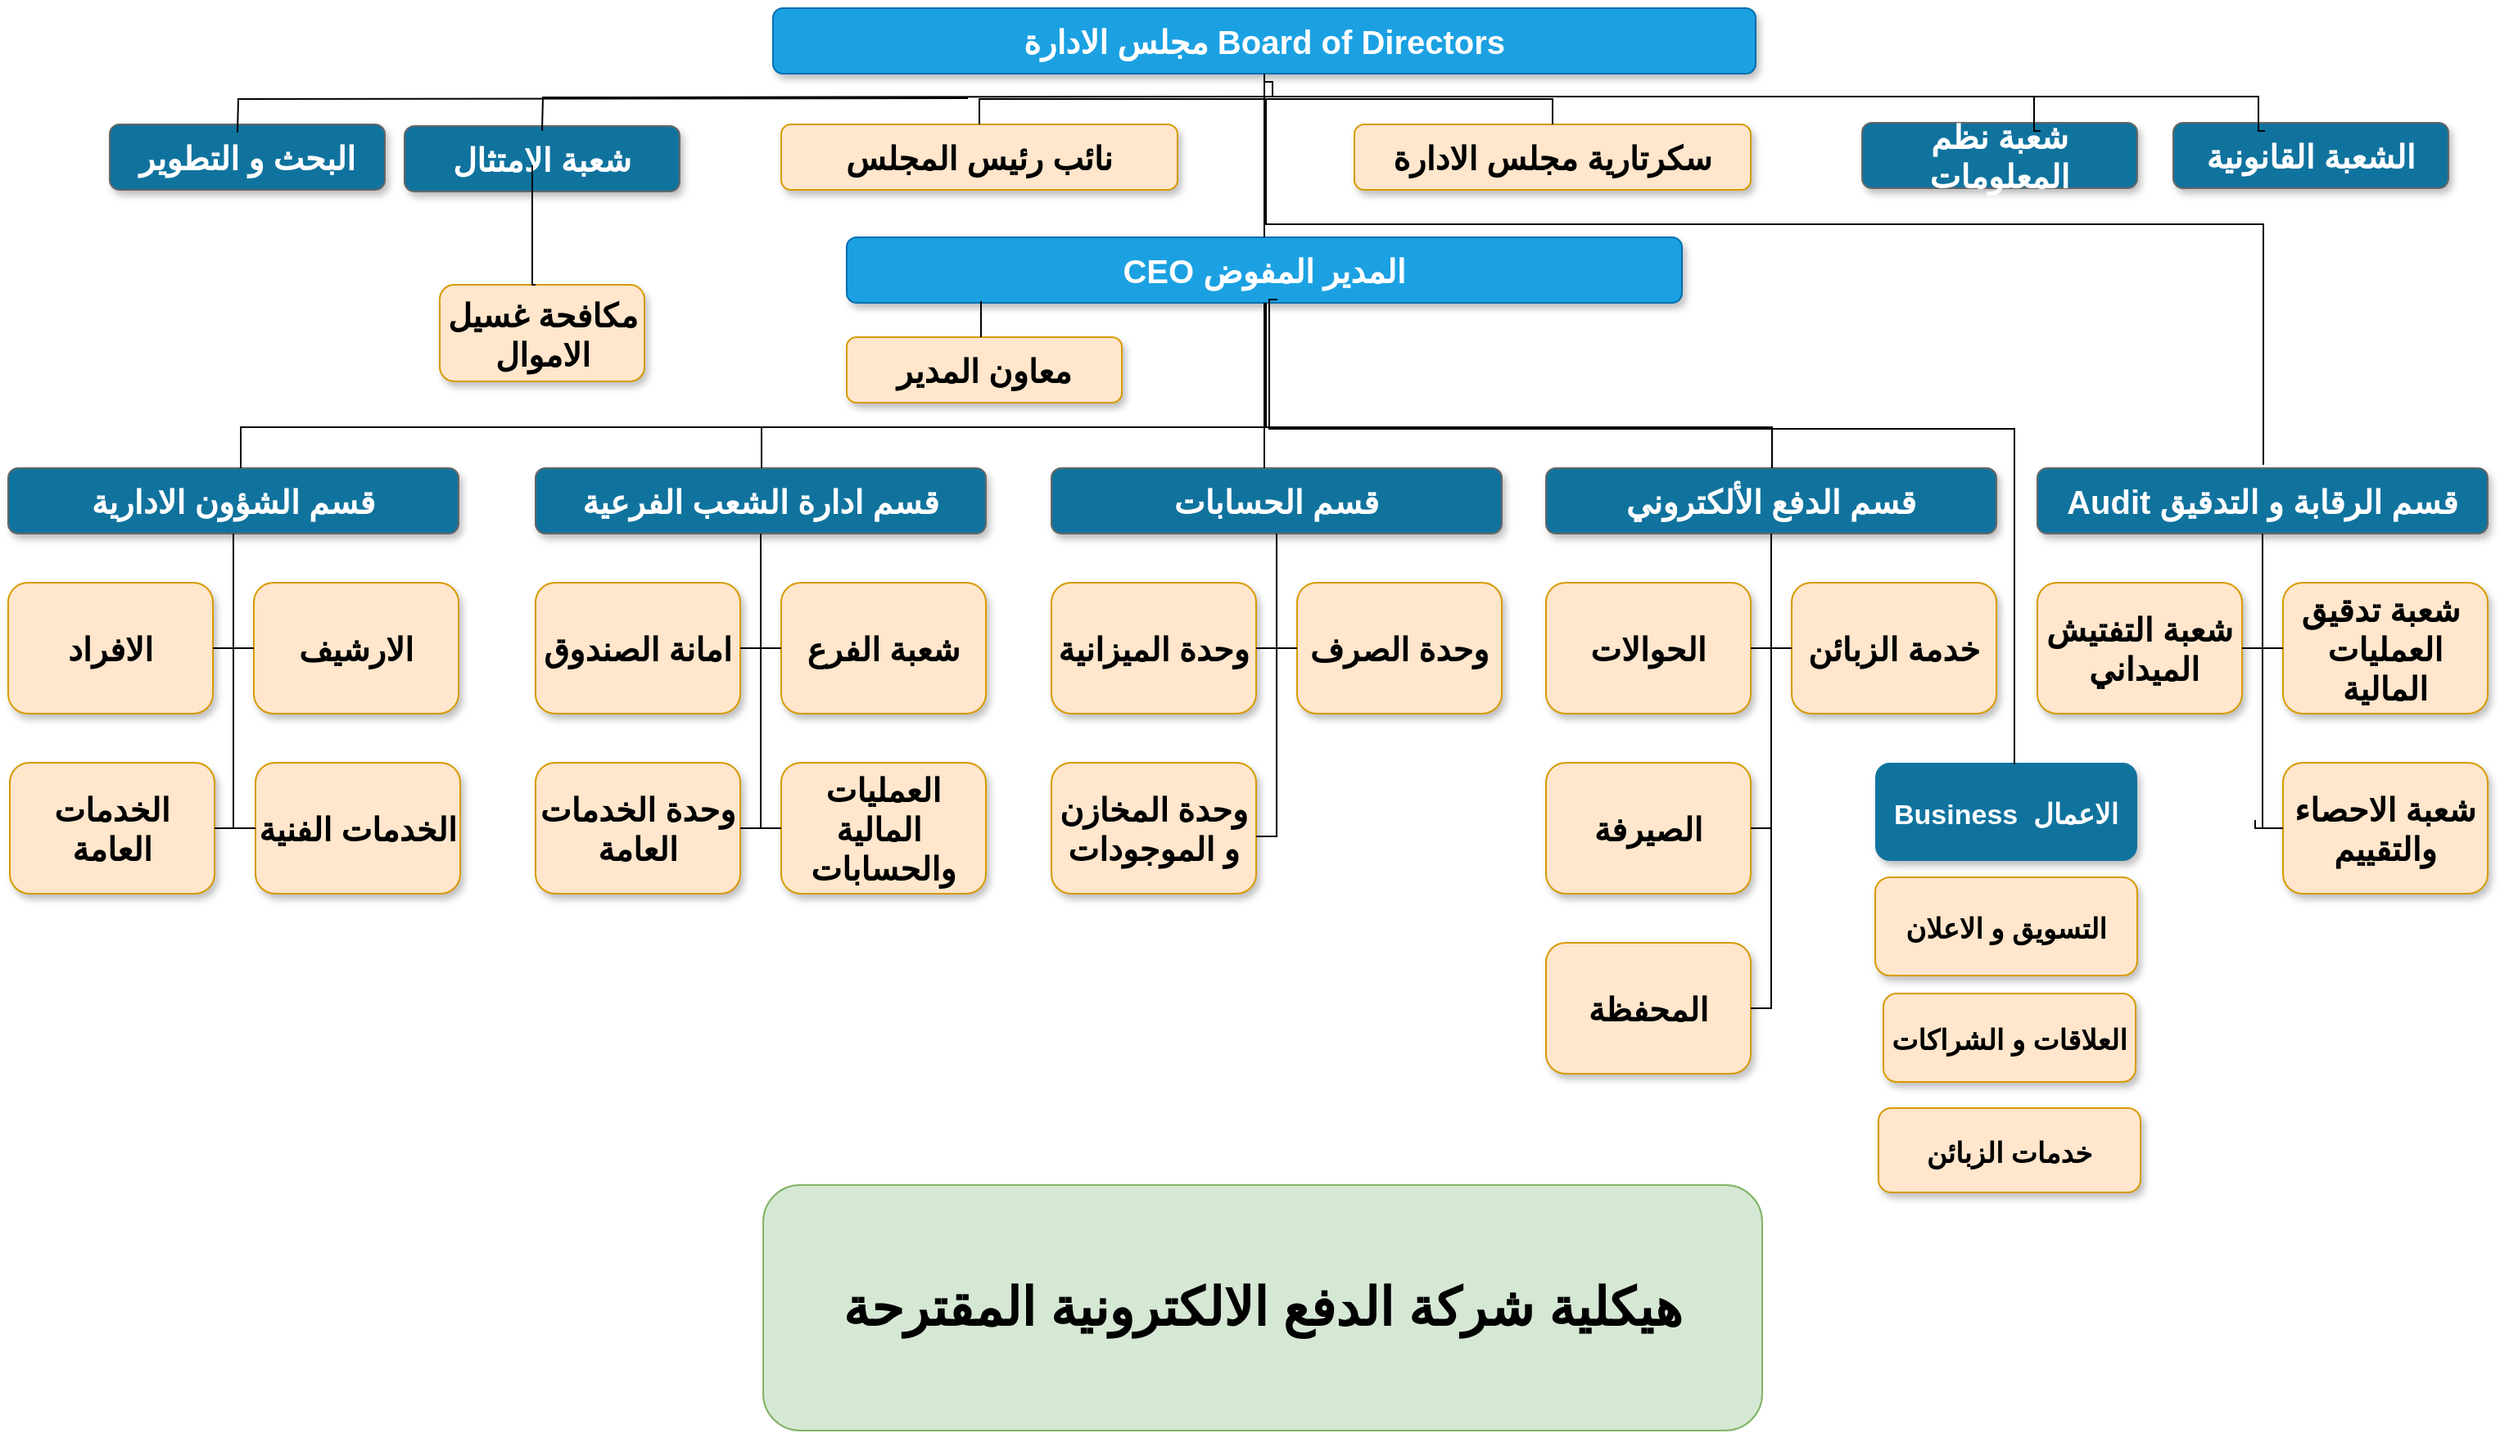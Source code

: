 <mxfile version="23.1.5" type="github">
  <diagram name="Page-1" id="b98fa263-6416-c6ec-5b7d-78bf54ef71d0">
    <mxGraphModel dx="1687" dy="868" grid="1" gridSize="10" guides="1" tooltips="1" connect="1" arrows="1" fold="1" page="1" pageScale="1.5" pageWidth="1169" pageHeight="826" background="none" math="0" shadow="0">
      <root>
        <mxCell id="0" style=";html=1;" />
        <mxCell id="1" style=";html=1;" parent="0" />
        <mxCell id="303ed1de8c2c98b4-2" value="سكرتارية مجلس الادارة" style="whiteSpace=wrap;html=1;rounded=1;shadow=1;strokeWidth=1;fontSize=20;align=center;fillColor=#ffe6cc;strokeColor=#d79b00;fontStyle=1" parent="1" vertex="1">
          <mxGeometry x="940" y="292" width="242" height="40" as="geometry" />
        </mxCell>
        <mxCell id="303ed1de8c2c98b4-3" value="مجلس الادارة&amp;nbsp;Board of Directors" style="whiteSpace=wrap;html=1;rounded=1;shadow=1;strokeWidth=1;fontSize=20;align=center;fillColor=#1ba1e2;strokeColor=#006EAF;fontColor=#ffffff;fontStyle=1" parent="1" vertex="1">
          <mxGeometry x="585" y="221" width="600" height="40" as="geometry" />
        </mxCell>
        <mxCell id="303ed1de8c2c98b4-4" value="CEO المدير المفوض" style="whiteSpace=wrap;html=1;rounded=1;shadow=1;strokeWidth=1;fontSize=20;align=center;fillColor=#1ba1e2;strokeColor=#006EAF;fontColor=#ffffff;fontStyle=1" parent="1" vertex="1">
          <mxGeometry x="630" y="361" width="510" height="40" as="geometry" />
        </mxCell>
        <mxCell id="303ed1de8c2c98b4-5" value="قسم ادارة الشعب الفرعية" style="whiteSpace=wrap;html=1;rounded=1;shadow=1;strokeWidth=1;fontSize=20;align=center;fillColor=#10739E;strokeColor=#666666;fontColor=#FFFFFF;fontStyle=1" parent="1" vertex="1">
          <mxGeometry x="440" y="502" width="275" height="40" as="geometry" />
        </mxCell>
        <mxCell id="303ed1de8c2c98b4-6" value="قسم الحسابات" style="whiteSpace=wrap;html=1;rounded=1;shadow=1;strokeWidth=1;fontSize=20;align=center;fillColor=#10739E;strokeColor=#666666;fontColor=#FFFFFF;fontStyle=1" parent="1" vertex="1">
          <mxGeometry x="755" y="502" width="275" height="40" as="geometry" />
        </mxCell>
        <mxCell id="303ed1de8c2c98b4-7" value="قسم الشؤون الادارية" style="whiteSpace=wrap;html=1;rounded=1;shadow=1;strokeWidth=1;fontSize=20;align=center;fillColor=#10739E;strokeColor=#666666;fontColor=#FFFFFF;fontStyle=1" parent="1" vertex="1">
          <mxGeometry x="118" y="502" width="275" height="40" as="geometry" />
        </mxCell>
        <mxCell id="303ed1de8c2c98b4-8" value="قسم الدفع الألكتروني" style="whiteSpace=wrap;html=1;rounded=1;shadow=1;strokeWidth=1;fontSize=20;align=center;fillColor=#10739E;strokeColor=#666666;fontColor=#FFFFFF;fontStyle=1" parent="1" vertex="1">
          <mxGeometry x="1057" y="502" width="275" height="40" as="geometry" />
        </mxCell>
        <mxCell id="303ed1de8c2c98b4-9" value="Audit قسم الرقابة و التدقيق" style="whiteSpace=wrap;html=1;rounded=1;shadow=1;strokeWidth=1;fontSize=20;align=center;fillColor=#10739E;strokeColor=#666666;fontColor=#FFFFFF;fontStyle=1" parent="1" vertex="1">
          <mxGeometry x="1357" y="502" width="275" height="40" as="geometry" />
        </mxCell>
        <mxCell id="303ed1de8c2c98b4-10" value="امانة الصندوق" style="whiteSpace=wrap;html=1;rounded=1;shadow=1;strokeWidth=1;fontSize=20;align=center;fillColor=#ffe6cc;strokeColor=#d79b00;fontStyle=1" parent="1" vertex="1">
          <mxGeometry x="440" y="572" width="125" height="80" as="geometry" />
        </mxCell>
        <mxCell id="303ed1de8c2c98b4-12" value="شعبة الفرع" style="whiteSpace=wrap;html=1;rounded=1;shadow=1;strokeWidth=1;fontSize=20;align=center;fillColor=#ffe6cc;strokeColor=#d79b00;fontStyle=1" parent="1" vertex="1">
          <mxGeometry x="590" y="572" width="125" height="80" as="geometry" />
        </mxCell>
        <mxCell id="303ed1de8c2c98b4-13" value="وحدة الميزانية" style="whiteSpace=wrap;html=1;rounded=1;shadow=1;strokeWidth=1;fontSize=20;align=center;fillColor=#ffe6cc;strokeColor=#d79b00;fontStyle=1" parent="1" vertex="1">
          <mxGeometry x="755" y="572" width="125" height="80" as="geometry" />
        </mxCell>
        <mxCell id="303ed1de8c2c98b4-14" value="&lt;span style=&quot;font-size: 20px;&quot;&gt;وحدة الصرف&lt;/span&gt;" style="whiteSpace=wrap;html=1;rounded=1;shadow=1;strokeWidth=1;fontSize=20;align=center;fillColor=#ffe6cc;strokeColor=#d79b00;fontStyle=1" parent="1" vertex="1">
          <mxGeometry x="905" y="572" width="125" height="80" as="geometry" />
        </mxCell>
        <mxCell id="303ed1de8c2c98b4-15" value="الافراد" style="whiteSpace=wrap;html=1;rounded=1;shadow=1;strokeWidth=1;fontSize=20;align=center;fillColor=#ffe6cc;strokeColor=#d79b00;fontStyle=1" parent="1" vertex="1">
          <mxGeometry x="118" y="572" width="125" height="80" as="geometry" />
        </mxCell>
        <mxCell id="303ed1de8c2c98b4-16" value="الارشيف" style="whiteSpace=wrap;html=1;rounded=1;shadow=1;strokeWidth=1;fontSize=20;align=center;fillColor=#ffe6cc;strokeColor=#d79b00;fontStyle=1" parent="1" vertex="1">
          <mxGeometry x="268" y="572" width="125" height="80" as="geometry" />
        </mxCell>
        <mxCell id="303ed1de8c2c98b4-17" value="الحوالات" style="whiteSpace=wrap;html=1;rounded=1;shadow=1;strokeWidth=1;fontSize=20;align=center;fillColor=#ffe6cc;strokeColor=#d79b00;fontStyle=1" parent="1" vertex="1">
          <mxGeometry x="1057" y="572" width="125" height="80" as="geometry" />
        </mxCell>
        <mxCell id="303ed1de8c2c98b4-18" value="خدمة الزبائن" style="whiteSpace=wrap;html=1;rounded=1;shadow=1;strokeWidth=1;fontSize=20;align=center;fillColor=#ffe6cc;strokeColor=#d79b00;fontStyle=1" parent="1" vertex="1">
          <mxGeometry x="1207" y="572" width="125" height="80" as="geometry" />
        </mxCell>
        <mxCell id="303ed1de8c2c98b4-19" value="شعبة التفتيش&lt;br style=&quot;font-size: 20px;&quot;&gt;&amp;nbsp;الميداني" style="whiteSpace=wrap;html=1;rounded=1;shadow=1;strokeWidth=1;fontSize=20;align=center;fillColor=#ffe6cc;strokeColor=#d79b00;fontStyle=1" parent="1" vertex="1">
          <mxGeometry x="1357" y="572" width="125" height="80" as="geometry" />
        </mxCell>
        <mxCell id="303ed1de8c2c98b4-20" value="شعبة تدقيق&amp;nbsp;&lt;br style=&quot;font-size: 20px;&quot;&gt;العمليات المالية" style="whiteSpace=wrap;html=1;rounded=1;shadow=1;strokeWidth=1;fontSize=20;align=center;fillColor=#ffe6cc;strokeColor=#d79b00;fontStyle=1" parent="1" vertex="1">
          <mxGeometry x="1507" y="572" width="125" height="80" as="geometry" />
        </mxCell>
        <mxCell id="303ed1de8c2c98b4-21" value="وحدة الخدمات العامة" style="whiteSpace=wrap;html=1;rounded=1;shadow=1;strokeWidth=1;fontSize=20;align=center;fillColor=#ffe6cc;strokeColor=#d79b00;fontStyle=1" parent="1" vertex="1">
          <mxGeometry x="440" y="682" width="125" height="80" as="geometry" />
        </mxCell>
        <mxCell id="303ed1de8c2c98b4-22" value="العمليات المالية&amp;nbsp;&lt;br style=&quot;font-size: 20px;&quot;&gt;والحسابات" style="whiteSpace=wrap;html=1;rounded=1;shadow=1;strokeWidth=1;fontSize=20;align=center;fillColor=#ffe6cc;strokeColor=#d79b00;fontStyle=1" parent="1" vertex="1">
          <mxGeometry x="590" y="682" width="125" height="80" as="geometry" />
        </mxCell>
        <mxCell id="303ed1de8c2c98b4-24" value="&lt;span style=&quot;font-size: 20px;&quot;&gt;وحدة المخازن&lt;br style=&quot;font-size: 20px;&quot;&gt;و الموجودات&lt;br style=&quot;font-size: 20px;&quot;&gt;&lt;/span&gt;" style="whiteSpace=wrap;html=1;rounded=1;shadow=1;strokeWidth=1;fontSize=20;align=center;fillColor=#ffe6cc;strokeColor=#d79b00;fontStyle=1" parent="1" vertex="1">
          <mxGeometry x="755" y="682" width="125" height="80" as="geometry" />
        </mxCell>
        <mxCell id="303ed1de8c2c98b4-27" value="الصيرفة" style="whiteSpace=wrap;html=1;rounded=1;shadow=1;strokeWidth=1;fontSize=20;align=center;fillColor=#ffe6cc;strokeColor=#d79b00;fontStyle=1" parent="1" vertex="1">
          <mxGeometry x="1057" y="682" width="125" height="80" as="geometry" />
        </mxCell>
        <mxCell id="303ed1de8c2c98b4-30" value="&lt;span style=&quot;font-size: 20px;&quot;&gt;شعبة الاحصاء&lt;br style=&quot;font-size: 20px;&quot;&gt;والتقييم&lt;br style=&quot;font-size: 20px;&quot;&gt;&lt;/span&gt;" style="whiteSpace=wrap;html=1;rounded=1;shadow=1;strokeWidth=1;fontSize=20;align=center;fillColor=#ffe6cc;strokeColor=#d79b00;fontStyle=1" parent="1" vertex="1">
          <mxGeometry x="1507" y="682" width="125" height="80" as="geometry" />
        </mxCell>
        <mxCell id="303ed1de8c2c98b4-37" value="&lt;span style=&quot;font-size: 20px;&quot;&gt;المحفظة&lt;/span&gt;" style="whiteSpace=wrap;html=1;rounded=1;shadow=1;strokeWidth=1;fontSize=20;align=center;fillColor=#ffe6cc;strokeColor=#d79b00;fontStyle=1" parent="1" vertex="1">
          <mxGeometry x="1057" y="792" width="125" height="80" as="geometry" />
        </mxCell>
        <mxCell id="303ed1de8c2c98b4-69" value="الخدمات العامة" style="whiteSpace=wrap;html=1;rounded=1;shadow=1;strokeWidth=1;fontSize=20;align=center;fillColor=#ffe6cc;strokeColor=#d79b00;fontStyle=1" parent="1" vertex="1">
          <mxGeometry x="119" y="682" width="125" height="80" as="geometry" />
        </mxCell>
        <mxCell id="303ed1de8c2c98b4-70" value="الخدمات الفنية" style="whiteSpace=wrap;html=1;rounded=1;shadow=1;strokeWidth=1;fontSize=20;align=center;fillColor=#ffe6cc;strokeColor=#d79b00;fontStyle=1" parent="1" vertex="1">
          <mxGeometry x="269" y="682" width="125" height="80" as="geometry" />
        </mxCell>
        <mxCell id="303ed1de8c2c98b4-72" value="نائب رئيس المجلس" style="whiteSpace=wrap;html=1;rounded=1;shadow=1;strokeWidth=1;fontSize=20;align=center;fillColor=#ffe6cc;strokeColor=#d79b00;fontStyle=1" parent="1" vertex="1">
          <mxGeometry x="590" y="292" width="242" height="40" as="geometry" />
        </mxCell>
        <mxCell id="303ed1de8c2c98b4-77" style="edgeStyle=orthogonalEdgeStyle;html=1;startSize=6;endFill=0;endSize=6;strokeWidth=1;fontSize=20;rounded=0;endArrow=none;fontStyle=1" parent="1" source="303ed1de8c2c98b4-72" target="303ed1de8c2c98b4-3" edge="1">
          <mxGeometry relative="1" as="geometry" />
        </mxCell>
        <mxCell id="303ed1de8c2c98b4-78" style="edgeStyle=orthogonalEdgeStyle;html=1;startSize=6;endFill=0;endSize=6;strokeWidth=1;fontSize=20;rounded=0;endArrow=none;fontStyle=1" parent="1" source="303ed1de8c2c98b4-2" target="303ed1de8c2c98b4-3" edge="1">
          <mxGeometry relative="1" as="geometry" />
        </mxCell>
        <mxCell id="303ed1de8c2c98b4-79" style="edgeStyle=orthogonalEdgeStyle;html=1;startSize=6;endFill=0;endSize=6;strokeWidth=1;fontSize=20;rounded=0;endArrow=none;fontStyle=1" parent="1" source="303ed1de8c2c98b4-3" target="303ed1de8c2c98b4-4" edge="1">
          <mxGeometry relative="1" as="geometry" />
        </mxCell>
        <mxCell id="303ed1de8c2c98b4-80" style="edgeStyle=orthogonalEdgeStyle;html=1;startSize=6;endFill=0;endSize=6;strokeWidth=1;fontSize=20;rounded=0;endArrow=none;fontStyle=1" parent="1" source="303ed1de8c2c98b4-4" target="303ed1de8c2c98b4-5" edge="1">
          <mxGeometry relative="1" as="geometry">
            <Array as="points">
              <mxPoint x="886" y="477" />
              <mxPoint x="578" y="477" />
            </Array>
          </mxGeometry>
        </mxCell>
        <mxCell id="303ed1de8c2c98b4-81" style="edgeStyle=elbowEdgeStyle;html=1;startSize=6;endFill=0;endSize=6;strokeWidth=1;fontSize=20;rounded=0;endArrow=none;fontStyle=1" parent="1" source="303ed1de8c2c98b4-4" target="303ed1de8c2c98b4-6" edge="1">
          <mxGeometry relative="1" as="geometry">
            <Array as="points">
              <mxPoint x="885" y="482" />
            </Array>
          </mxGeometry>
        </mxCell>
        <mxCell id="303ed1de8c2c98b4-82" style="edgeStyle=orthogonalEdgeStyle;html=1;startSize=6;endFill=0;endSize=6;strokeWidth=1;fontSize=20;rounded=0;endArrow=none;exitX=0.5;exitY=1;fontStyle=1" parent="1" source="303ed1de8c2c98b4-4" target="303ed1de8c2c98b4-7" edge="1">
          <mxGeometry relative="1" as="geometry">
            <Array as="points">
              <mxPoint x="885" y="477" />
              <mxPoint x="260" y="477" />
            </Array>
          </mxGeometry>
        </mxCell>
        <mxCell id="303ed1de8c2c98b4-83" style="edgeStyle=orthogonalEdgeStyle;html=1;startSize=6;endFill=0;endSize=6;strokeWidth=1;fontSize=20;rounded=0;endArrow=none;fontStyle=1" parent="1" source="303ed1de8c2c98b4-4" target="303ed1de8c2c98b4-8" edge="1">
          <mxGeometry relative="1" as="geometry">
            <Array as="points">
              <mxPoint x="885" y="477" />
              <mxPoint x="1195" y="477" />
            </Array>
          </mxGeometry>
        </mxCell>
        <mxCell id="303ed1de8c2c98b4-84" style="edgeStyle=orthogonalEdgeStyle;html=1;startSize=6;endFill=0;endSize=6;strokeWidth=1;fontSize=20;rounded=0;endArrow=none;fontStyle=1" parent="1" edge="1">
          <mxGeometry relative="1" as="geometry">
            <Array as="points">
              <mxPoint x="886" y="353" />
              <mxPoint x="1495" y="353" />
            </Array>
            <mxPoint x="886" y="277.0" as="sourcePoint" />
            <mxPoint x="1495" y="500" as="targetPoint" />
          </mxGeometry>
        </mxCell>
        <mxCell id="303ed1de8c2c98b4-85" style="edgeStyle=orthogonalEdgeStyle;html=1;startSize=6;endFill=0;endSize=6;strokeWidth=1;fontSize=20;rounded=0;entryX=1;entryY=0.5;endArrow=none;fontStyle=1" parent="1" source="303ed1de8c2c98b4-5" target="303ed1de8c2c98b4-10" edge="1">
          <mxGeometry relative="1" as="geometry">
            <Array as="points">
              <mxPoint x="578" y="612" />
            </Array>
          </mxGeometry>
        </mxCell>
        <mxCell id="303ed1de8c2c98b4-86" style="edgeStyle=orthogonalEdgeStyle;html=1;startSize=6;endFill=0;endSize=6;strokeWidth=1;fontSize=20;rounded=0;entryX=1;entryY=0.5;endArrow=none;fontStyle=1" parent="1" source="303ed1de8c2c98b4-5" target="303ed1de8c2c98b4-21" edge="1">
          <mxGeometry relative="1" as="geometry">
            <Array as="points">
              <mxPoint x="578" y="722" />
            </Array>
          </mxGeometry>
        </mxCell>
        <mxCell id="303ed1de8c2c98b4-89" style="edgeStyle=orthogonalEdgeStyle;html=1;startSize=6;endFill=0;endSize=6;strokeWidth=1;fontSize=20;rounded=0;entryX=0;entryY=0.5;endArrow=none;fontStyle=1" parent="1" source="303ed1de8c2c98b4-5" target="303ed1de8c2c98b4-12" edge="1">
          <mxGeometry relative="1" as="geometry">
            <Array as="points">
              <mxPoint x="578" y="612" />
            </Array>
          </mxGeometry>
        </mxCell>
        <mxCell id="303ed1de8c2c98b4-90" style="edgeStyle=orthogonalEdgeStyle;html=1;startSize=6;endFill=0;endSize=6;strokeWidth=1;fontSize=20;rounded=0;entryX=0;entryY=0.5;endArrow=none;fontStyle=1" parent="1" source="303ed1de8c2c98b4-5" target="303ed1de8c2c98b4-22" edge="1">
          <mxGeometry relative="1" as="geometry">
            <Array as="points">
              <mxPoint x="578" y="722" />
            </Array>
          </mxGeometry>
        </mxCell>
        <mxCell id="303ed1de8c2c98b4-92" style="edgeStyle=orthogonalEdgeStyle;html=1;startSize=6;endFill=0;endSize=6;strokeWidth=1;fontSize=20;rounded=0;endArrow=none;entryX=1;entryY=0.5;fontStyle=1" parent="1" source="303ed1de8c2c98b4-6" target="303ed1de8c2c98b4-13" edge="1">
          <mxGeometry relative="1" as="geometry">
            <Array as="points">
              <mxPoint x="892" y="612" />
            </Array>
          </mxGeometry>
        </mxCell>
        <mxCell id="303ed1de8c2c98b4-95" style="edgeStyle=orthogonalEdgeStyle;html=1;startSize=6;endFill=0;endSize=6;strokeWidth=1;fontSize=20;rounded=0;endArrow=none;fontStyle=1" parent="1" source="303ed1de8c2c98b4-6" edge="1">
          <mxGeometry relative="1" as="geometry">
            <Array as="points">
              <mxPoint x="893" y="727" />
            </Array>
            <mxPoint x="880" y="727" as="targetPoint" />
          </mxGeometry>
        </mxCell>
        <mxCell id="303ed1de8c2c98b4-96" style="edgeStyle=orthogonalEdgeStyle;html=1;startSize=6;endFill=0;endSize=6;strokeWidth=1;fontSize=20;rounded=0;endArrow=none;entryX=0;entryY=0.5;fontStyle=1" parent="1" source="303ed1de8c2c98b4-6" target="303ed1de8c2c98b4-14" edge="1">
          <mxGeometry relative="1" as="geometry">
            <Array as="points">
              <mxPoint x="892" y="612" />
            </Array>
          </mxGeometry>
        </mxCell>
        <mxCell id="303ed1de8c2c98b4-99" style="edgeStyle=orthogonalEdgeStyle;html=1;startSize=6;endFill=0;endSize=6;strokeWidth=1;fontSize=20;rounded=0;endArrow=none;entryX=1;entryY=0.5;fontStyle=1" parent="1" source="303ed1de8c2c98b4-7" target="303ed1de8c2c98b4-15" edge="1">
          <mxGeometry relative="1" as="geometry">
            <Array as="points">
              <mxPoint x="255" y="612" />
            </Array>
          </mxGeometry>
        </mxCell>
        <mxCell id="303ed1de8c2c98b4-100" style="edgeStyle=orthogonalEdgeStyle;html=1;startSize=6;endFill=0;endSize=6;strokeWidth=1;fontSize=20;rounded=0;endArrow=none;entryX=1;entryY=0.5;fontStyle=1" parent="1" source="303ed1de8c2c98b4-7" target="303ed1de8c2c98b4-69" edge="1">
          <mxGeometry relative="1" as="geometry">
            <Array as="points">
              <mxPoint x="255" y="722" />
            </Array>
          </mxGeometry>
        </mxCell>
        <mxCell id="303ed1de8c2c98b4-101" style="edgeStyle=orthogonalEdgeStyle;html=1;startSize=6;endFill=0;endSize=6;strokeWidth=1;fontSize=20;rounded=0;endArrow=none;entryX=0;entryY=0.5;fontStyle=1" parent="1" source="303ed1de8c2c98b4-7" target="303ed1de8c2c98b4-16" edge="1">
          <mxGeometry relative="1" as="geometry">
            <Array as="points">
              <mxPoint x="255" y="612" />
            </Array>
          </mxGeometry>
        </mxCell>
        <mxCell id="303ed1de8c2c98b4-102" style="edgeStyle=orthogonalEdgeStyle;html=1;startSize=6;endFill=0;endSize=6;strokeWidth=1;fontSize=20;rounded=0;endArrow=none;entryX=0;entryY=0.5;fontStyle=1" parent="1" source="303ed1de8c2c98b4-7" target="303ed1de8c2c98b4-70" edge="1">
          <mxGeometry relative="1" as="geometry">
            <Array as="points">
              <mxPoint x="255" y="722" />
            </Array>
          </mxGeometry>
        </mxCell>
        <mxCell id="303ed1de8c2c98b4-103" style="edgeStyle=orthogonalEdgeStyle;html=1;startSize=6;endFill=0;endSize=6;strokeWidth=1;fontSize=20;rounded=0;endArrow=none;entryX=1;entryY=0.5;fontStyle=1" parent="1" source="303ed1de8c2c98b4-8" target="303ed1de8c2c98b4-17" edge="1">
          <mxGeometry relative="1" as="geometry">
            <Array as="points">
              <mxPoint x="1195" y="612" />
            </Array>
          </mxGeometry>
        </mxCell>
        <mxCell id="303ed1de8c2c98b4-104" style="edgeStyle=orthogonalEdgeStyle;html=1;startSize=6;endFill=0;endSize=6;strokeWidth=1;fontSize=20;rounded=0;endArrow=none;entryX=0;entryY=0.5;fontStyle=1" parent="1" source="303ed1de8c2c98b4-8" target="303ed1de8c2c98b4-18" edge="1">
          <mxGeometry relative="1" as="geometry">
            <Array as="points">
              <mxPoint x="1195" y="612" />
            </Array>
          </mxGeometry>
        </mxCell>
        <mxCell id="303ed1de8c2c98b4-105" style="edgeStyle=orthogonalEdgeStyle;html=1;startSize=6;endFill=0;endSize=6;strokeWidth=1;fontSize=20;rounded=0;endArrow=none;entryX=1;entryY=0.5;fontStyle=1" parent="1" source="303ed1de8c2c98b4-8" target="303ed1de8c2c98b4-27" edge="1">
          <mxGeometry relative="1" as="geometry">
            <Array as="points">
              <mxPoint x="1195" y="722" />
            </Array>
          </mxGeometry>
        </mxCell>
        <mxCell id="303ed1de8c2c98b4-106" style="edgeStyle=orthogonalEdgeStyle;html=1;startSize=6;endFill=0;endSize=6;strokeWidth=1;fontSize=20;rounded=0;endArrow=none;entryX=1;entryY=0.5;fontStyle=1" parent="1" source="303ed1de8c2c98b4-8" target="303ed1de8c2c98b4-37" edge="1">
          <mxGeometry relative="1" as="geometry">
            <Array as="points">
              <mxPoint x="1195" y="832" />
            </Array>
          </mxGeometry>
        </mxCell>
        <mxCell id="303ed1de8c2c98b4-109" style="edgeStyle=orthogonalEdgeStyle;html=1;startSize=6;endFill=0;endSize=6;strokeWidth=1;fontSize=20;rounded=0;endArrow=none;entryX=1;entryY=0.5;fontStyle=1" parent="1" source="303ed1de8c2c98b4-9" target="303ed1de8c2c98b4-19" edge="1">
          <mxGeometry relative="1" as="geometry">
            <Array as="points">
              <mxPoint x="1495" y="612" />
            </Array>
          </mxGeometry>
        </mxCell>
        <mxCell id="303ed1de8c2c98b4-110" style="edgeStyle=orthogonalEdgeStyle;html=1;startSize=6;endFill=0;endSize=6;strokeWidth=1;fontSize=20;rounded=0;endArrow=none;fontStyle=1" parent="1" edge="1">
          <mxGeometry relative="1" as="geometry">
            <Array as="points">
              <mxPoint x="1495" y="722" />
            </Array>
            <mxPoint x="1494.5" y="542" as="sourcePoint" />
            <mxPoint x="1490" y="717" as="targetPoint" />
          </mxGeometry>
        </mxCell>
        <mxCell id="303ed1de8c2c98b4-114" style="edgeStyle=orthogonalEdgeStyle;html=1;startSize=6;endFill=0;endSize=6;strokeWidth=1;fontSize=20;rounded=0;endArrow=none;entryX=0;entryY=0.5;fontStyle=1" parent="1" source="303ed1de8c2c98b4-9" target="303ed1de8c2c98b4-20" edge="1">
          <mxGeometry relative="1" as="geometry">
            <Array as="points">
              <mxPoint x="1495" y="612" />
            </Array>
          </mxGeometry>
        </mxCell>
        <mxCell id="303ed1de8c2c98b4-115" style="edgeStyle=orthogonalEdgeStyle;html=1;startSize=6;endFill=0;endSize=6;strokeWidth=1;fontSize=20;rounded=0;endArrow=none;entryX=0;entryY=0.5;fontStyle=1" parent="1" source="303ed1de8c2c98b4-9" target="303ed1de8c2c98b4-30" edge="1">
          <mxGeometry relative="1" as="geometry">
            <Array as="points">
              <mxPoint x="1495" y="722" />
            </Array>
          </mxGeometry>
        </mxCell>
        <mxCell id="sYHag_COW_j3LeGAnEDF-1" value="شعبة نظم المعلومات" style="whiteSpace=wrap;html=1;rounded=1;shadow=1;strokeWidth=1;fontSize=20;align=center;fillColor=#10739E;strokeColor=#666666;fontColor=#FFFFFF;fontStyle=1" vertex="1" parent="1">
          <mxGeometry x="1250" y="291" width="168" height="40" as="geometry" />
        </mxCell>
        <mxCell id="sYHag_COW_j3LeGAnEDF-2" value="الشعبة القانونية" style="whiteSpace=wrap;html=1;rounded=1;shadow=1;strokeWidth=1;fontSize=20;align=center;fillColor=#10739E;strokeColor=#666666;fontColor=#FFFFFF;fontStyle=1" vertex="1" parent="1">
          <mxGeometry x="1440" y="291" width="168" height="40" as="geometry" />
        </mxCell>
        <mxCell id="sYHag_COW_j3LeGAnEDF-3" value="شعبة الامتثال" style="whiteSpace=wrap;html=1;rounded=1;shadow=1;strokeWidth=1;fontSize=20;align=center;fillColor=#10739E;strokeColor=#666666;fontColor=#FFFFFF;fontStyle=1" vertex="1" parent="1">
          <mxGeometry x="360" y="293" width="168" height="40" as="geometry" />
        </mxCell>
        <mxCell id="sYHag_COW_j3LeGAnEDF-4" value="البحث و التطوير" style="whiteSpace=wrap;html=1;rounded=1;shadow=1;strokeWidth=1;fontSize=20;align=center;fillColor=#10739E;strokeColor=#666666;fontColor=#FFFFFF;fontStyle=1" vertex="1" parent="1">
          <mxGeometry x="180" y="292" width="168" height="40" as="geometry" />
        </mxCell>
        <mxCell id="sYHag_COW_j3LeGAnEDF-5" value="هيكلية شركة الدفع الالكترونية المقترحة" style="rounded=1;whiteSpace=wrap;html=1;strokeWidth=1;fontStyle=1;fontSize=32;fillColor=#d5e8d4;strokeColor=#82b366;" vertex="1" parent="1">
          <mxGeometry x="579" y="940" width="610" height="150" as="geometry" />
        </mxCell>
        <mxCell id="sYHag_COW_j3LeGAnEDF-6" value="معاون المدير" style="whiteSpace=wrap;html=1;rounded=1;shadow=1;strokeWidth=1;fontSize=20;align=center;fillColor=#ffe6cc;strokeColor=#d79b00;fontStyle=1" vertex="1" parent="1">
          <mxGeometry x="630" y="422" width="168" height="40" as="geometry" />
        </mxCell>
        <mxCell id="sYHag_COW_j3LeGAnEDF-7" value="مكافحة غسيل&lt;br style=&quot;font-size: 20px;&quot;&gt;الاموال" style="whiteSpace=wrap;html=1;rounded=1;shadow=1;strokeWidth=1;fontSize=20;align=center;fillColor=#ffe6cc;strokeColor=#d79b00;fontStyle=1" vertex="1" parent="1">
          <mxGeometry x="381.5" y="390" width="125" height="59" as="geometry" />
        </mxCell>
        <mxCell id="sYHag_COW_j3LeGAnEDF-8" style="edgeStyle=orthogonalEdgeStyle;html=1;startSize=6;endFill=0;endSize=6;strokeWidth=1;fontSize=20;rounded=0;endArrow=none;fontStyle=1;exitX=0.5;exitY=0;exitDx=0;exitDy=0;" edge="1" parent="1">
          <mxGeometry relative="1" as="geometry">
            <mxPoint x="1496" y="296" as="sourcePoint" />
            <mxPoint x="885" y="266" as="targetPoint" />
            <Array as="points">
              <mxPoint x="1492" y="296" />
              <mxPoint x="1492" y="275" />
              <mxPoint x="885" y="275" />
            </Array>
          </mxGeometry>
        </mxCell>
        <mxCell id="sYHag_COW_j3LeGAnEDF-9" style="edgeStyle=orthogonalEdgeStyle;html=1;startSize=6;endFill=0;endSize=6;strokeWidth=1;fontSize=20;rounded=0;endArrow=none;fontStyle=1;exitX=0.5;exitY=0;exitDx=0;exitDy=0;entryX=0.5;entryY=1;entryDx=0;entryDy=0;" edge="1" parent="1" target="303ed1de8c2c98b4-3">
          <mxGeometry relative="1" as="geometry">
            <mxPoint x="1359" y="296" as="sourcePoint" />
            <mxPoint x="748" y="266" as="targetPoint" />
            <Array as="points">
              <mxPoint x="1355" y="296" />
              <mxPoint x="1355" y="275" />
              <mxPoint x="890" y="275" />
              <mxPoint x="890" y="266" />
              <mxPoint x="885" y="266" />
            </Array>
          </mxGeometry>
        </mxCell>
        <mxCell id="sYHag_COW_j3LeGAnEDF-10" style="edgeStyle=orthogonalEdgeStyle;html=1;startSize=6;endFill=0;endSize=6;strokeWidth=1;fontSize=20;rounded=0;endArrow=none;fontStyle=1;entryX=0.5;entryY=0;entryDx=0;entryDy=0;" edge="1" parent="1">
          <mxGeometry relative="1" as="geometry">
            <mxPoint x="890" y="275" as="sourcePoint" />
            <mxPoint x="444" y="296" as="targetPoint" />
          </mxGeometry>
        </mxCell>
        <mxCell id="sYHag_COW_j3LeGAnEDF-11" style="edgeStyle=orthogonalEdgeStyle;html=1;startSize=6;endFill=0;endSize=6;strokeWidth=1;fontSize=20;rounded=0;endArrow=none;fontStyle=1;entryX=0.5;entryY=0;entryDx=0;entryDy=0;" edge="1" parent="1">
          <mxGeometry relative="1" as="geometry">
            <mxPoint x="704" y="276" as="sourcePoint" />
            <mxPoint x="258" y="297" as="targetPoint" />
          </mxGeometry>
        </mxCell>
        <mxCell id="sYHag_COW_j3LeGAnEDF-12" style="edgeStyle=orthogonalEdgeStyle;html=1;startSize=6;endFill=0;endSize=6;strokeWidth=1;fontSize=20;rounded=0;endArrow=none;fontStyle=1" edge="1" parent="1">
          <mxGeometry relative="1" as="geometry">
            <Array as="points">
              <mxPoint x="438" y="389.94" />
            </Array>
            <mxPoint x="438" y="316.94" as="sourcePoint" />
            <mxPoint x="440" y="389.94" as="targetPoint" />
          </mxGeometry>
        </mxCell>
        <mxCell id="sYHag_COW_j3LeGAnEDF-15" value="" style="endArrow=none;html=1;rounded=0;exitX=0.488;exitY=0;exitDx=0;exitDy=0;exitPerimeter=0;" edge="1" parent="1" source="sYHag_COW_j3LeGAnEDF-6">
          <mxGeometry width="50" height="50" relative="1" as="geometry">
            <mxPoint x="706" y="422" as="sourcePoint" />
            <mxPoint x="712" y="400" as="targetPoint" />
          </mxGeometry>
        </mxCell>
        <mxCell id="sYHag_COW_j3LeGAnEDF-16" value="Business  الاعمال" style="rounded=1;fillColor=#10739E;strokeColor=none;shadow=1;gradientColor=none;fontStyle=1;fontColor=#FFFFFF;fontSize=17;strokeWidth=1;" vertex="1" parent="1">
          <mxGeometry x="1258" y="682" width="160" height="60" as="geometry" />
        </mxCell>
        <mxCell id="sYHag_COW_j3LeGAnEDF-17" value="التسويق و الاعلان" style="rounded=1;fillColor=#ffe6cc;strokeColor=#d79b00;shadow=1;fontStyle=1;fontSize=17;strokeWidth=1;" vertex="1" parent="1">
          <mxGeometry x="1258" y="752" width="160" height="60" as="geometry" />
        </mxCell>
        <mxCell id="sYHag_COW_j3LeGAnEDF-18" value="العلاقات و الشراكات" style="rounded=1;fillColor=#ffe6cc;strokeColor=#d79b00;shadow=1;fontStyle=1;fontSize=17;strokeWidth=1;" vertex="1" parent="1">
          <mxGeometry x="1263" y="823" width="154" height="54" as="geometry" />
        </mxCell>
        <mxCell id="sYHag_COW_j3LeGAnEDF-19" value="خدمات الزبائن" style="rounded=1;fillColor=#ffe6cc;strokeColor=#d79b00;shadow=1;fontStyle=1;fontSize=17;strokeWidth=1;" vertex="1" parent="1">
          <mxGeometry x="1260" y="893" width="160" height="51.5" as="geometry" />
        </mxCell>
        <mxCell id="sYHag_COW_j3LeGAnEDF-20" style="edgeStyle=orthogonalEdgeStyle;html=1;startSize=6;endFill=0;endSize=6;strokeWidth=1;fontSize=20;rounded=0;endArrow=none;fontStyle=1;exitX=0.5;exitY=1;exitDx=0;exitDy=0;" edge="1" parent="1">
          <mxGeometry relative="1" as="geometry">
            <Array as="points">
              <mxPoint x="888" y="399" />
              <mxPoint x="888" y="478" />
              <mxPoint x="1343" y="478" />
              <mxPoint x="1343" y="683" />
            </Array>
            <mxPoint x="893" y="399.0" as="sourcePoint" />
            <mxPoint x="1343" y="680" as="targetPoint" />
          </mxGeometry>
        </mxCell>
      </root>
    </mxGraphModel>
  </diagram>
</mxfile>
